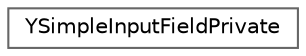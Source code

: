 digraph "Graphical Class Hierarchy"
{
 // LATEX_PDF_SIZE
  bgcolor="transparent";
  edge [fontname=Helvetica,fontsize=10,labelfontname=Helvetica,labelfontsize=10];
  node [fontname=Helvetica,fontsize=10,shape=box,height=0.2,width=0.4];
  rankdir="LR";
  Node0 [id="Node000000",label="YSimpleInputFieldPrivate",height=0.2,width=0.4,color="grey40", fillcolor="white", style="filled",URL="$structYSimpleInputFieldPrivate.html",tooltip=" "];
}
